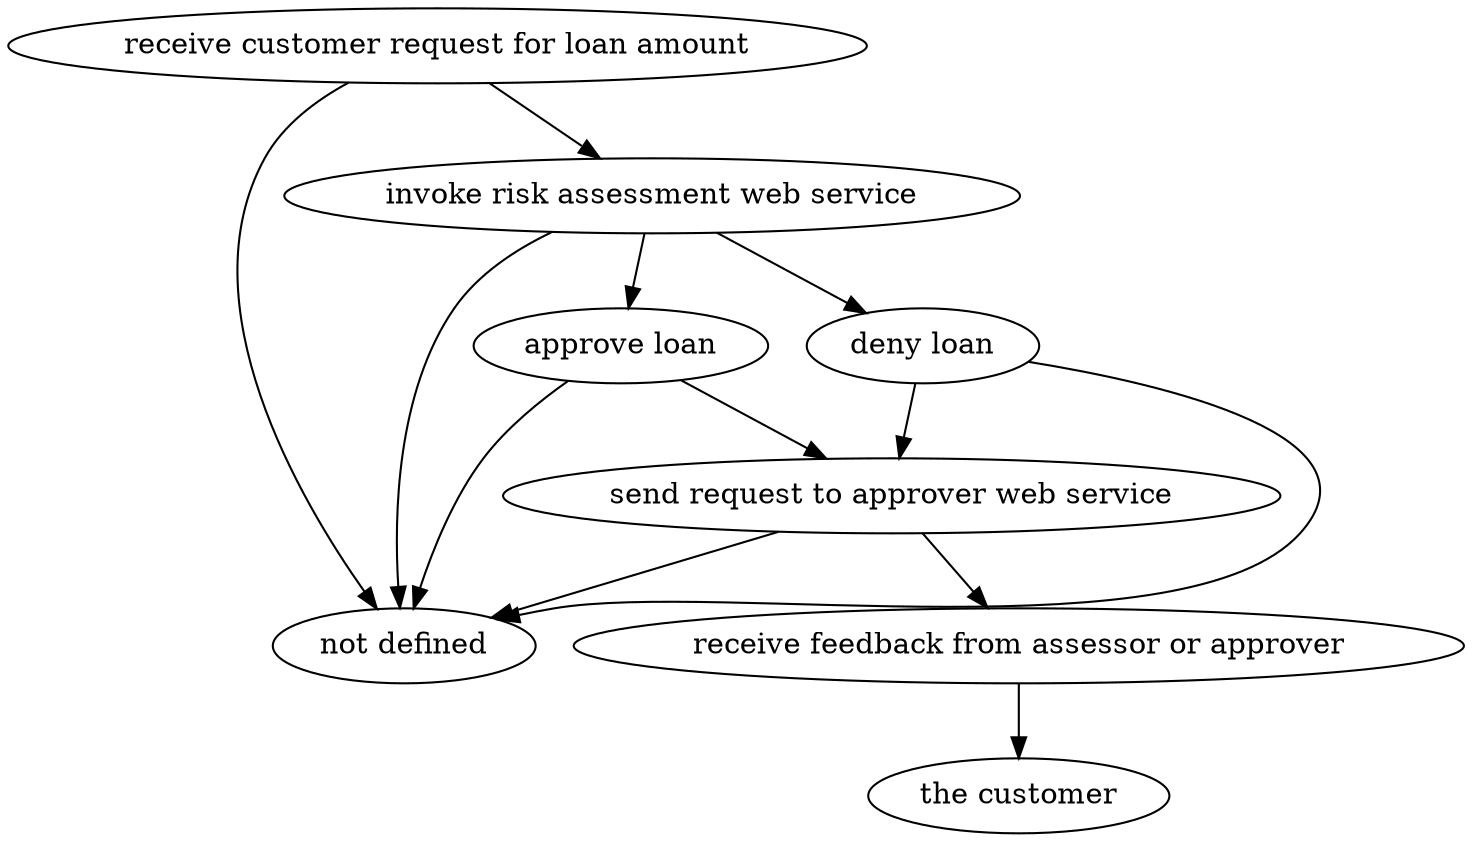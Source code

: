 strict digraph "doc-5.1" {
	graph [name="doc-5.1"];
	"receive customer request for loan amount"	[attrs="{'type': 'Activity', 'label': 'receive customer request for loan amount'}"];
	"invoke risk assessment web service"	[attrs="{'type': 'Activity', 'label': 'invoke risk assessment web service'}"];
	"receive customer request for loan amount" -> "invoke risk assessment web service"	[attrs="{'type': 'flow', 'label': 'flow'}"];
	"not defined"	[attrs="{'type': 'Actor', 'label': 'not defined'}"];
	"receive customer request for loan amount" -> "not defined"	[attrs="{'type': 'actor performer', 'label': 'actor performer'}"];
	"approve loan"	[attrs="{'type': 'Activity', 'label': 'approve loan'}"];
	"invoke risk assessment web service" -> "approve loan"	[attrs="{'type': 'flow', 'label': 'flow'}"];
	"deny loan"	[attrs="{'type': 'Activity', 'label': 'deny loan'}"];
	"invoke risk assessment web service" -> "deny loan"	[attrs="{'type': 'flow', 'label': 'flow'}"];
	"invoke risk assessment web service" -> "not defined"	[attrs="{'type': 'actor performer', 'label': 'actor performer'}"];
	"send request to approver web service"	[attrs="{'type': 'Activity', 'label': 'send request to approver web service'}"];
	"approve loan" -> "send request to approver web service"	[attrs="{'type': 'flow', 'label': 'flow'}"];
	"approve loan" -> "not defined"	[attrs="{'type': 'actor performer', 'label': 'actor performer'}"];
	"deny loan" -> "send request to approver web service"	[attrs="{'type': 'flow', 'label': 'flow'}"];
	"deny loan" -> "not defined"	[attrs="{'type': 'actor performer', 'label': 'actor performer'}"];
	"receive feedback from assessor or approver"	[attrs="{'type': 'Activity', 'label': 'receive feedback from assessor or approver'}"];
	"send request to approver web service" -> "receive feedback from assessor or approver"	[attrs="{'type': 'flow', 'label': 'flow'}"];
	"send request to approver web service" -> "not defined"	[attrs="{'type': 'actor performer', 'label': 'actor performer'}"];
	"the customer"	[attrs="{'type': 'Actor', 'label': 'the customer'}"];
	"receive feedback from assessor or approver" -> "the customer"	[attrs="{'type': 'actor performer', 'label': 'actor performer'}"];
}

